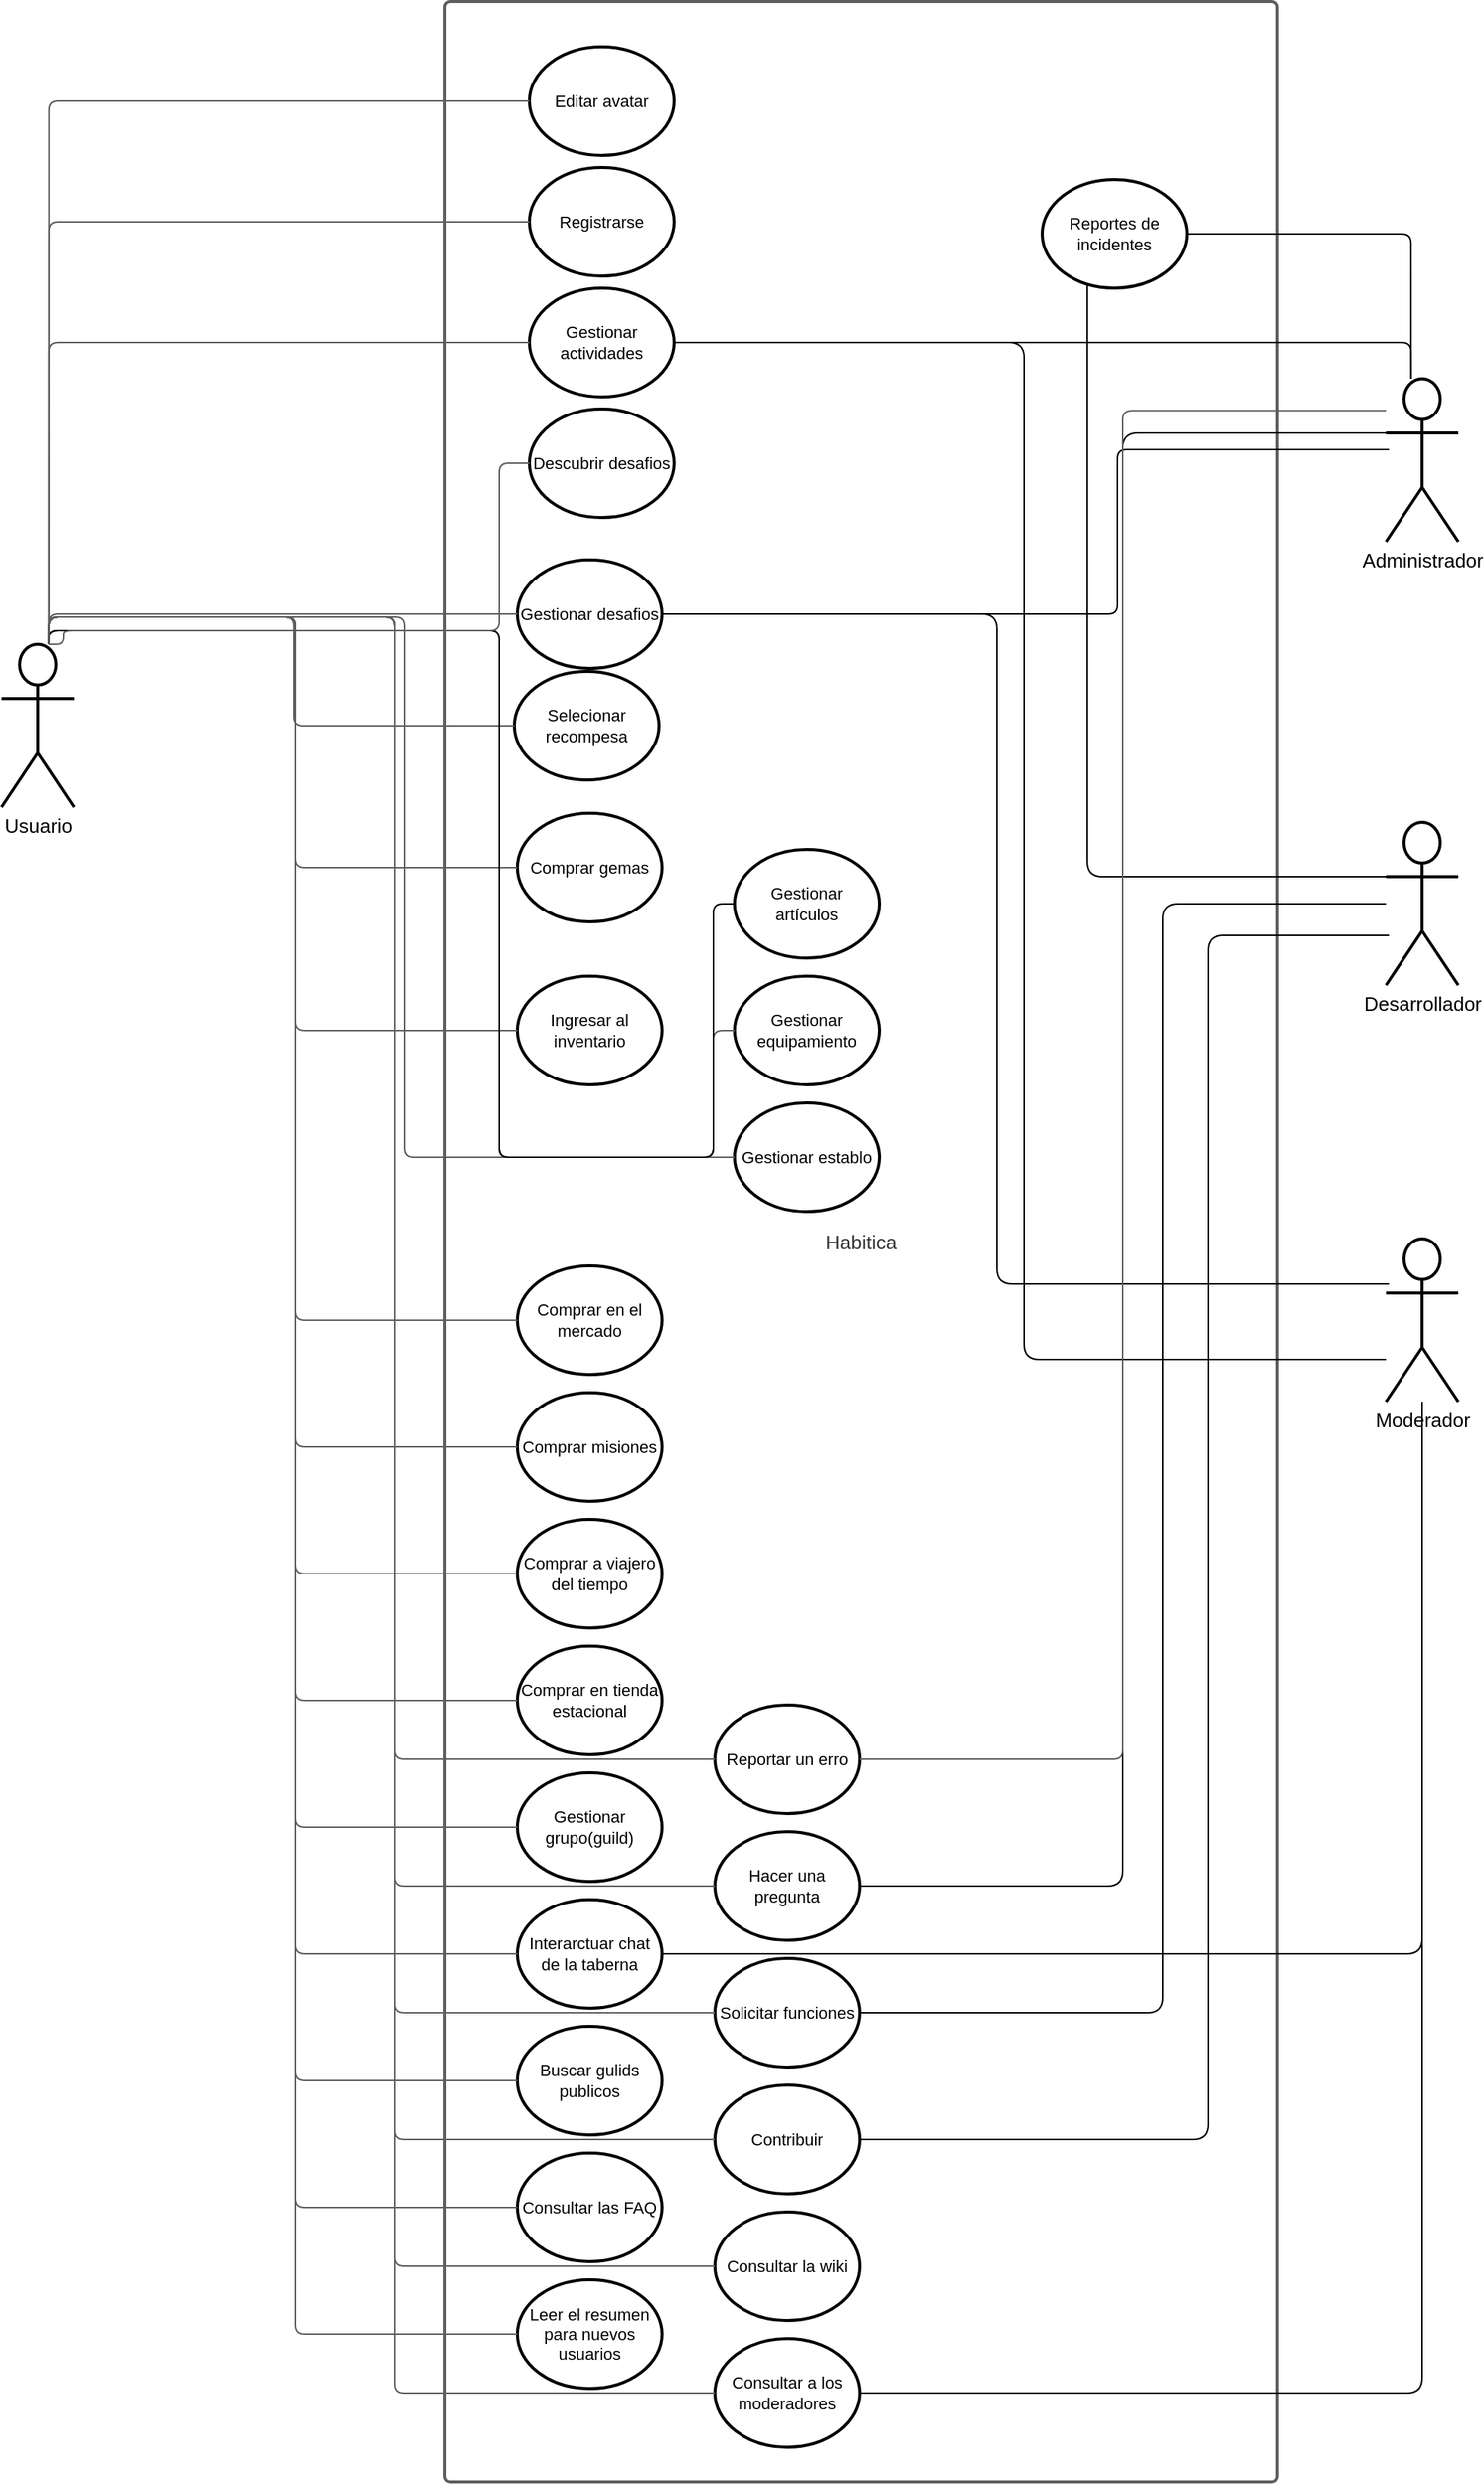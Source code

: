 <mxfile version="13.6.5" type="device"><diagram id="UCvjrJeLbDGSd-aj5qAQ" name="Page-1"><mxGraphModel dx="1422" dy="1941" grid="1" gridSize="10" guides="1" tooltips="1" connect="1" arrows="1" fold="1" page="1" pageScale="1" pageWidth="827" pageHeight="1169" math="0" shadow="0"><root><mxCell id="0"/><mxCell id="1" parent="0"/><UserObject label="Usuario" lucidchartObjectId="1G8q_bSI-1P_" id="db_QHKOwU7GLPhKWAQD2-1"><mxCell style="html=1;whiteSpace=wrap;shape=umlActor;labelPosition=center;verticalLabelPosition=bottom;verticalAlign=top;whiteSpace=nowrap;fontSize=13;align=center;spacing=0;strokeOpacity=100;rounded=1;absoluteArcSize=1;arcSize=7.2;strokeWidth=2;" vertex="1" zOrder="1" parent="1"><mxGeometry x="10" y="336" width="48" height="108" as="geometry"/></mxCell></UserObject><UserObject label="Habitica" lucidchartObjectId="bH8q_nAGvZP." id="db_QHKOwU7GLPhKWAQD2-2"><mxCell style="html=1;whiteSpace=wrap;container=1;fontSize=13;fontColor=#333333;align=center;spacing=0;strokeColor=#5e5e5e;strokeOpacity=100;fillOpacity=0;rounded=1;absoluteArcSize=1;arcSize=7.2;fillColor=#000000;strokeWidth=2;" vertex="1" zOrder="2" parent="1"><mxGeometry x="304" y="-90" width="552" height="1644" as="geometry"/></mxCell></UserObject><UserObject label="Selecionar recompesa" lucidchartObjectId="VI8qQXZvFG_q" id="db_QHKOwU7GLPhKWAQD2-7"><mxCell style="html=1;whiteSpace=wrap;ellipse;fontSize=11;spacing=3;strokeOpacity=100;rounded=1;absoluteArcSize=1;arcSize=7.2;strokeWidth=2;" vertex="1" zOrder="8" parent="db_QHKOwU7GLPhKWAQD2-2"><mxGeometry x="46" y="444" width="96" height="72" as="geometry"/></mxCell></UserObject><UserObject label="Editar avatar" lucidchartObjectId="fI8q8sGbNhna" id="db_QHKOwU7GLPhKWAQD2-5"><mxCell style="html=1;whiteSpace=wrap;ellipse;fontSize=11;spacing=3;strokeOpacity=100;rounded=1;absoluteArcSize=1;arcSize=7.2;strokeWidth=2;" vertex="1" zOrder="5" parent="db_QHKOwU7GLPhKWAQD2-2"><mxGeometry x="56" y="30" width="96" height="72" as="geometry"/></mxCell></UserObject><UserObject label="Registrarse" lucidchartObjectId="hH8qP4SCZpaK" id="db_QHKOwU7GLPhKWAQD2-3"><mxCell style="html=1;whiteSpace=wrap;ellipse;fontSize=11;spacing=3;strokeOpacity=100;rounded=1;absoluteArcSize=1;arcSize=7.2;strokeWidth=2;" vertex="1" zOrder="3" parent="db_QHKOwU7GLPhKWAQD2-2"><mxGeometry x="56" y="110" width="96" height="72" as="geometry"/></mxCell></UserObject><UserObject label="Gestionar actividades" lucidchartObjectId="7H8qptbF.PfI" id="db_QHKOwU7GLPhKWAQD2-4"><mxCell style="html=1;whiteSpace=wrap;ellipse;fontSize=11;spacing=3;strokeOpacity=100;rounded=1;absoluteArcSize=1;arcSize=7.2;strokeWidth=2;" vertex="1" zOrder="4" parent="db_QHKOwU7GLPhKWAQD2-2"><mxGeometry x="56" y="190" width="96" height="72" as="geometry"/></mxCell></UserObject><UserObject label="Descubrir desafios" lucidchartObjectId="7X8q851XRe-I" id="db_QHKOwU7GLPhKWAQD2-20"><mxCell style="html=1;whiteSpace=wrap;ellipse;fontSize=11;spacing=3;strokeOpacity=100;rounded=1;absoluteArcSize=1;arcSize=7.2;strokeWidth=2;" vertex="1" zOrder="23" parent="db_QHKOwU7GLPhKWAQD2-2"><mxGeometry x="56" y="270" width="96" height="72" as="geometry"/></mxCell></UserObject><mxCell id="db_QHKOwU7GLPhKWAQD2-129" style="edgeStyle=orthogonalEdgeStyle;rounded=1;orthogonalLoop=1;jettySize=auto;html=1;endArrow=none;endFill=0;" edge="1" parent="1" source="db_QHKOwU7GLPhKWAQD2-4"><mxGeometry relative="1" as="geometry"><mxPoint x="928" y="810" as="targetPoint"/><Array as="points"><mxPoint x="688" y="136"/><mxPoint x="688" y="810"/></Array></mxGeometry></mxCell><mxCell id="db_QHKOwU7GLPhKWAQD2-130" style="edgeStyle=orthogonalEdgeStyle;rounded=1;orthogonalLoop=1;jettySize=auto;html=1;exitX=1;exitY=0.5;exitDx=0;exitDy=0;endArrow=none;endFill=0;" edge="1" parent="1" source="db_QHKOwU7GLPhKWAQD2-6"><mxGeometry relative="1" as="geometry"><mxPoint x="930" y="760" as="targetPoint"/><Array as="points"><mxPoint x="670" y="316"/><mxPoint x="670" y="760"/></Array></mxGeometry></mxCell><UserObject label="Gestionar desafios" lucidchartObjectId="CI8qeUo_rlMQ" id="db_QHKOwU7GLPhKWAQD2-6"><mxCell style="html=1;whiteSpace=wrap;ellipse;fontSize=11;spacing=3;strokeOpacity=100;rounded=1;absoluteArcSize=1;arcSize=7.2;strokeWidth=2;" vertex="1" zOrder="7" parent="1"><mxGeometry x="352" y="280" width="96" height="72" as="geometry"/></mxCell></UserObject><UserObject label="Comprar gemas" lucidchartObjectId="JK8q7oe7Ksoh" id="db_QHKOwU7GLPhKWAQD2-8"><mxCell style="html=1;whiteSpace=wrap;ellipse;fontSize=11;spacing=3;strokeOpacity=100;rounded=1;absoluteArcSize=1;arcSize=7.2;strokeWidth=2;" vertex="1" zOrder="9" parent="1"><mxGeometry x="352" y="448" width="96" height="72" as="geometry"/></mxCell></UserObject><UserObject label="Ingresar al inventario" lucidchartObjectId="YL8q6ZeyTHF~" id="db_QHKOwU7GLPhKWAQD2-9"><mxCell style="html=1;whiteSpace=wrap;ellipse;fontSize=11;spacing=3;strokeOpacity=100;rounded=1;absoluteArcSize=1;arcSize=7.2;strokeWidth=2;" vertex="1" zOrder="12" parent="1"><mxGeometry x="352" y="556" width="96" height="72" as="geometry"/></mxCell></UserObject><UserObject label="Gestionar artículos" lucidchartObjectId="tP8qQ_mmOSFa" id="db_QHKOwU7GLPhKWAQD2-10"><mxCell style="html=1;whiteSpace=wrap;ellipse;fontSize=11;spacing=3;strokeOpacity=100;rounded=1;absoluteArcSize=1;arcSize=7.2;strokeWidth=2;" vertex="1" zOrder="13" parent="1"><mxGeometry x="496" y="472" width="96" height="72" as="geometry"/></mxCell></UserObject><UserObject label="Gestionar equipamiento" lucidchartObjectId="IP8qBpJosTYP" id="db_QHKOwU7GLPhKWAQD2-11"><mxCell style="html=1;whiteSpace=wrap;ellipse;fontSize=11;spacing=3;strokeOpacity=100;rounded=1;absoluteArcSize=1;arcSize=7.2;strokeWidth=2;" vertex="1" zOrder="14" parent="1"><mxGeometry x="496" y="556" width="96" height="72" as="geometry"/></mxCell></UserObject><UserObject label="Gestionar establo" lucidchartObjectId="6Q8qlkoGBjJw" id="db_QHKOwU7GLPhKWAQD2-12"><mxCell style="html=1;whiteSpace=wrap;ellipse;fontSize=11;spacing=3;strokeOpacity=100;rounded=1;absoluteArcSize=1;arcSize=7.2;strokeWidth=2;" vertex="1" zOrder="15" parent="1"><mxGeometry x="496" y="640" width="96" height="72" as="geometry"/></mxCell></UserObject><UserObject label="Comprar en el mercado" lucidchartObjectId="WS8qAbedCn4P" id="db_QHKOwU7GLPhKWAQD2-13"><mxCell style="html=1;whiteSpace=wrap;ellipse;fontSize=11;spacing=3;strokeOpacity=100;rounded=1;absoluteArcSize=1;arcSize=7.2;strokeWidth=2;" vertex="1" zOrder="16" parent="1"><mxGeometry x="352" y="748" width="96" height="72" as="geometry"/></mxCell></UserObject><UserObject label="Comprar misiones" lucidchartObjectId="aT8qyLHuekoh" id="db_QHKOwU7GLPhKWAQD2-14"><mxCell style="html=1;whiteSpace=wrap;ellipse;fontSize=11;spacing=3;strokeOpacity=100;rounded=1;absoluteArcSize=1;arcSize=7.2;strokeWidth=2;" vertex="1" zOrder="17" parent="1"><mxGeometry x="352" y="832" width="96" height="72" as="geometry"/></mxCell></UserObject><UserObject label="Comprar a viajero del tiempo" lucidchartObjectId="sT8qVP.s6Ai-" id="db_QHKOwU7GLPhKWAQD2-15"><mxCell style="html=1;whiteSpace=wrap;ellipse;fontSize=11;spacing=3;strokeOpacity=100;rounded=1;absoluteArcSize=1;arcSize=7.2;strokeWidth=2;" vertex="1" zOrder="18" parent="1"><mxGeometry x="352" y="916" width="96" height="72" as="geometry"/></mxCell></UserObject><UserObject label="Comprar en tienda estacional" lucidchartObjectId="UT8qdN8MkF1S" id="db_QHKOwU7GLPhKWAQD2-16"><mxCell style="html=1;whiteSpace=wrap;ellipse;fontSize=11;spacing=3;strokeOpacity=100;rounded=1;absoluteArcSize=1;arcSize=7.2;strokeWidth=2;" vertex="1" zOrder="19" parent="1"><mxGeometry x="352" y="1000" width="96" height="72" as="geometry"/></mxCell></UserObject><UserObject label="Gestionar grupo(guild)" lucidchartObjectId="zU8q082_3wSN" id="db_QHKOwU7GLPhKWAQD2-17"><mxCell style="html=1;whiteSpace=wrap;ellipse;fontSize=11;spacing=3;strokeOpacity=100;rounded=1;absoluteArcSize=1;arcSize=7.2;strokeWidth=2;" vertex="1" zOrder="20" parent="1"><mxGeometry x="352" y="1084" width="96" height="72" as="geometry"/></mxCell></UserObject><mxCell id="db_QHKOwU7GLPhKWAQD2-132" style="edgeStyle=orthogonalEdgeStyle;rounded=1;orthogonalLoop=1;jettySize=auto;html=1;endArrow=none;endFill=0;" edge="1" parent="1" source="db_QHKOwU7GLPhKWAQD2-18" target="db_QHKOwU7GLPhKWAQD2-128"><mxGeometry relative="1" as="geometry"/></mxCell><UserObject label="Interarctuar chat de la taberna" lucidchartObjectId="TV8qc0I..07w" id="db_QHKOwU7GLPhKWAQD2-18"><mxCell style="html=1;whiteSpace=wrap;ellipse;fontSize=11;spacing=3;strokeOpacity=100;rounded=1;absoluteArcSize=1;arcSize=7.2;strokeWidth=2;" vertex="1" zOrder="21" parent="1"><mxGeometry x="352" y="1168" width="96" height="72" as="geometry"/></mxCell></UserObject><UserObject label="Buscar gulids publicos" lucidchartObjectId="cW8qeFGwUlhI" id="db_QHKOwU7GLPhKWAQD2-19"><mxCell style="html=1;whiteSpace=wrap;ellipse;fontSize=11;spacing=3;strokeOpacity=100;rounded=1;absoluteArcSize=1;arcSize=7.2;strokeWidth=2;" vertex="1" zOrder="22" parent="1"><mxGeometry x="352" y="1252" width="96" height="72" as="geometry"/></mxCell></UserObject><UserObject label="Consultar las FAQ" lucidchartObjectId="yY8qIZHDEI4n" id="db_QHKOwU7GLPhKWAQD2-21"><mxCell style="html=1;whiteSpace=wrap;ellipse;fontSize=11;spacing=3;strokeOpacity=100;rounded=1;absoluteArcSize=1;arcSize=7.2;strokeWidth=2;" vertex="1" zOrder="24" parent="1"><mxGeometry x="352" y="1336" width="96" height="72" as="geometry"/></mxCell></UserObject><UserObject label="Leer el resumen para nuevos usuarios" lucidchartObjectId="vZ8qOGkp86mF" id="db_QHKOwU7GLPhKWAQD2-22"><mxCell style="html=1;whiteSpace=wrap;ellipse;fontSize=11;spacing=3;strokeOpacity=100;rounded=1;absoluteArcSize=1;arcSize=7.2;strokeWidth=2;" vertex="1" zOrder="25" parent="1"><mxGeometry x="352" y="1420" width="96" height="72" as="geometry"/></mxCell></UserObject><UserObject label="Reportar un erro" lucidchartObjectId="UZ8q4._TQRLq" id="db_QHKOwU7GLPhKWAQD2-23"><mxCell style="html=1;whiteSpace=wrap;ellipse;fontSize=11;spacing=3;strokeOpacity=100;rounded=1;absoluteArcSize=1;arcSize=7.2;strokeWidth=2;" vertex="1" zOrder="26" parent="1"><mxGeometry x="483" y="1039" width="96" height="72" as="geometry"/></mxCell></UserObject><mxCell id="db_QHKOwU7GLPhKWAQD2-125" style="edgeStyle=orthogonalEdgeStyle;rounded=1;orthogonalLoop=1;jettySize=auto;html=1;entryX=0;entryY=0.333;entryDx=0;entryDy=0;entryPerimeter=0;endArrow=none;endFill=0;" edge="1" parent="1" source="db_QHKOwU7GLPhKWAQD2-24" target="db_QHKOwU7GLPhKWAQD2-53"><mxGeometry relative="1" as="geometry"/></mxCell><UserObject label="Hacer una pregunta" lucidchartObjectId="8Z8qg_FLzVPQ" id="db_QHKOwU7GLPhKWAQD2-24"><mxCell style="html=1;whiteSpace=wrap;ellipse;fontSize=11;spacing=3;strokeOpacity=100;rounded=1;absoluteArcSize=1;arcSize=7.2;strokeWidth=2;" vertex="1" zOrder="27" parent="1"><mxGeometry x="483" y="1123" width="96" height="72" as="geometry"/></mxCell></UserObject><mxCell id="db_QHKOwU7GLPhKWAQD2-126" style="edgeStyle=orthogonalEdgeStyle;rounded=1;orthogonalLoop=1;jettySize=auto;html=1;endArrow=none;endFill=0;" edge="1" parent="1" source="db_QHKOwU7GLPhKWAQD2-25" target="db_QHKOwU7GLPhKWAQD2-123"><mxGeometry relative="1" as="geometry"><Array as="points"><mxPoint x="780" y="1243"/><mxPoint x="780" y="508"/></Array></mxGeometry></mxCell><UserObject label="Solicitar funciones" lucidchartObjectId="e08qSkmx6Feq" id="db_QHKOwU7GLPhKWAQD2-25"><mxCell style="html=1;whiteSpace=wrap;ellipse;fontSize=11;spacing=3;strokeOpacity=100;rounded=1;absoluteArcSize=1;arcSize=7.2;strokeWidth=2;" vertex="1" zOrder="28" parent="1"><mxGeometry x="483" y="1207" width="96" height="72" as="geometry"/></mxCell></UserObject><mxCell id="db_QHKOwU7GLPhKWAQD2-127" style="edgeStyle=orthogonalEdgeStyle;rounded=1;orthogonalLoop=1;jettySize=auto;html=1;endArrow=none;endFill=0;" edge="1" parent="1" source="db_QHKOwU7GLPhKWAQD2-26"><mxGeometry relative="1" as="geometry"><mxPoint x="930" y="529" as="targetPoint"/><Array as="points"><mxPoint x="810" y="1327"/><mxPoint x="810" y="529"/></Array></mxGeometry></mxCell><UserObject label="Contribuir" lucidchartObjectId="r08qiB7M0yh5" id="db_QHKOwU7GLPhKWAQD2-26"><mxCell style="html=1;whiteSpace=wrap;ellipse;fontSize=11;spacing=3;strokeOpacity=100;rounded=1;absoluteArcSize=1;arcSize=7.2;strokeWidth=2;" vertex="1" zOrder="29" parent="1"><mxGeometry x="483" y="1291" width="96" height="72" as="geometry"/></mxCell></UserObject><UserObject label="Consultar la wiki" lucidchartObjectId="B08q047W9UXu" id="db_QHKOwU7GLPhKWAQD2-27"><mxCell style="html=1;whiteSpace=wrap;ellipse;fontSize=11;spacing=3;strokeOpacity=100;rounded=1;absoluteArcSize=1;arcSize=7.2;strokeWidth=2;" vertex="1" zOrder="30" parent="1"><mxGeometry x="483" y="1375" width="96" height="72" as="geometry"/></mxCell></UserObject><mxCell id="db_QHKOwU7GLPhKWAQD2-131" style="edgeStyle=orthogonalEdgeStyle;rounded=1;orthogonalLoop=1;jettySize=auto;html=1;endArrow=none;endFill=0;" edge="1" parent="1" source="db_QHKOwU7GLPhKWAQD2-28" target="db_QHKOwU7GLPhKWAQD2-128"><mxGeometry relative="1" as="geometry"/></mxCell><UserObject label="Consultar a los moderadores" lucidchartObjectId="Q08qWpDaqLWd" id="db_QHKOwU7GLPhKWAQD2-28"><mxCell style="html=1;whiteSpace=wrap;ellipse;fontSize=11;spacing=3;strokeOpacity=100;rounded=1;absoluteArcSize=1;arcSize=7.2;strokeWidth=2;" vertex="1" zOrder="31" parent="1"><mxGeometry x="483" y="1459" width="96" height="72" as="geometry"/></mxCell></UserObject><UserObject label="" lucidchartObjectId="y18qSrfqTZSo" id="db_QHKOwU7GLPhKWAQD2-29"><mxCell style="html=1;jettySize=18;fontSize=11;strokeColor=#5E5E5E;rounded=1;arcSize=12;edgeStyle=orthogonalEdgeStyle;startArrow=none;;endArrow=none;;exitX=0.519;exitY=0.438;exitPerimeter=1;entryX=-0.009;entryY=0.5;entryPerimeter=1;" edge="1" parent="1" source="db_QHKOwU7GLPhKWAQD2-1" target="db_QHKOwU7GLPhKWAQD2-5"><mxGeometry width="100" height="100" relative="1" as="geometry"><Array as="points"/></mxGeometry></mxCell></UserObject><UserObject label="" lucidchartObjectId="E18qs~NqI7zQ" id="db_QHKOwU7GLPhKWAQD2-30"><mxCell style="html=1;jettySize=18;fontSize=11;strokeColor=#5E5E5E;rounded=1;arcSize=12;edgeStyle=orthogonalEdgeStyle;startArrow=none;;endArrow=none;;exitX=0.519;exitY=0.438;exitPerimeter=1;entryX=-0.009;entryY=0.5;entryPerimeter=1;" edge="1" parent="1" source="db_QHKOwU7GLPhKWAQD2-1" target="db_QHKOwU7GLPhKWAQD2-3"><mxGeometry width="100" height="100" relative="1" as="geometry"><Array as="points"/></mxGeometry></mxCell></UserObject><UserObject label="" lucidchartObjectId="H18q5PZOpmOt" id="db_QHKOwU7GLPhKWAQD2-31"><mxCell style="html=1;jettySize=18;fontSize=11;strokeColor=#5E5E5E;rounded=1;arcSize=12;edgeStyle=orthogonalEdgeStyle;startArrow=none;;endArrow=none;;exitX=0.519;exitY=0.438;exitPerimeter=1;entryX=-0.009;entryY=0.5;entryPerimeter=1;" edge="1" parent="1" source="db_QHKOwU7GLPhKWAQD2-1" target="db_QHKOwU7GLPhKWAQD2-6"><mxGeometry width="100" height="100" relative="1" as="geometry"><Array as="points"/></mxGeometry></mxCell></UserObject><UserObject label="" lucidchartObjectId="L18qS6OBIeNU" id="db_QHKOwU7GLPhKWAQD2-32"><mxCell style="html=1;jettySize=18;fontSize=11;strokeColor=#5E5E5E;rounded=1;arcSize=12;edgeStyle=orthogonalEdgeStyle;startArrow=none;;endArrow=none;;exitX=0.519;exitY=0.438;exitPerimeter=1;entryX=-0.009;entryY=0.5;entryPerimeter=1;" edge="1" parent="1" source="db_QHKOwU7GLPhKWAQD2-1" target="db_QHKOwU7GLPhKWAQD2-7"><mxGeometry width="100" height="100" relative="1" as="geometry"><Array as="points"/></mxGeometry></mxCell></UserObject><UserObject label="" lucidchartObjectId="Q18qXFEUQYAa" id="db_QHKOwU7GLPhKWAQD2-33"><mxCell style="html=1;jettySize=18;fontSize=11;strokeColor=#5E5E5E;rounded=1;arcSize=12;edgeStyle=orthogonalEdgeStyle;startArrow=none;;endArrow=none;;exitX=0.519;exitY=0.438;exitPerimeter=1;entryX=-0.009;entryY=0.5;entryPerimeter=1;" edge="1" parent="1" source="db_QHKOwU7GLPhKWAQD2-1" target="db_QHKOwU7GLPhKWAQD2-8"><mxGeometry width="100" height="100" relative="1" as="geometry"><Array as="points"/></mxGeometry></mxCell></UserObject><UserObject label="" lucidchartObjectId="318qRo03qPyE" id="db_QHKOwU7GLPhKWAQD2-34"><mxCell style="html=1;jettySize=18;fontSize=11;strokeColor=#5E5E5E;rounded=1;arcSize=12;edgeStyle=orthogonalEdgeStyle;startArrow=none;;endArrow=none;;exitX=0.519;exitY=0.438;exitPerimeter=1;entryX=-0.009;entryY=0.5;entryPerimeter=1;" edge="1" parent="1" source="db_QHKOwU7GLPhKWAQD2-1" target="db_QHKOwU7GLPhKWAQD2-9"><mxGeometry width="100" height="100" relative="1" as="geometry"><Array as="points"/></mxGeometry></mxCell></UserObject><UserObject label="" lucidchartObjectId="618qaRc1L0Bb" id="db_QHKOwU7GLPhKWAQD2-35"><mxCell style="html=1;jettySize=18;fontSize=11;strokeColor=#5E5E5E;rounded=1;arcSize=12;edgeStyle=orthogonalEdgeStyle;startArrow=none;;endArrow=none;;exitX=0.519;exitY=0.438;exitPerimeter=1;entryX=-0.009;entryY=0.5;entryPerimeter=1;" edge="1" parent="1" source="db_QHKOwU7GLPhKWAQD2-1" target="db_QHKOwU7GLPhKWAQD2-13"><mxGeometry width="100" height="100" relative="1" as="geometry"><Array as="points"/></mxGeometry></mxCell></UserObject><UserObject label="" lucidchartObjectId="e28qOrraJ33X" id="db_QHKOwU7GLPhKWAQD2-36"><mxCell style="html=1;jettySize=18;fontSize=11;strokeColor=#5E5E5E;rounded=1;arcSize=12;edgeStyle=orthogonalEdgeStyle;startArrow=none;;endArrow=none;;exitX=0.519;exitY=0.438;exitPerimeter=1;entryX=-0.009;entryY=0.5;entryPerimeter=1;" edge="1" parent="1" source="db_QHKOwU7GLPhKWAQD2-1" target="db_QHKOwU7GLPhKWAQD2-14"><mxGeometry width="100" height="100" relative="1" as="geometry"><Array as="points"/></mxGeometry></mxCell></UserObject><UserObject label="" lucidchartObjectId="l28qFW4A9lkb" id="db_QHKOwU7GLPhKWAQD2-37"><mxCell style="html=1;jettySize=18;fontSize=11;strokeColor=#5E5E5E;rounded=1;arcSize=12;edgeStyle=orthogonalEdgeStyle;startArrow=none;;endArrow=none;;exitX=0.519;exitY=0.438;exitPerimeter=1;entryX=-0.009;entryY=0.5;entryPerimeter=1;" edge="1" parent="1" source="db_QHKOwU7GLPhKWAQD2-1" target="db_QHKOwU7GLPhKWAQD2-15"><mxGeometry width="100" height="100" relative="1" as="geometry"><Array as="points"/></mxGeometry></mxCell></UserObject><UserObject label="" lucidchartObjectId="s28qBsdvQfWu" id="db_QHKOwU7GLPhKWAQD2-38"><mxCell style="html=1;jettySize=18;fontSize=11;strokeColor=#5E5E5E;rounded=1;arcSize=12;edgeStyle=orthogonalEdgeStyle;startArrow=none;;endArrow=none;;exitX=0.519;exitY=0.438;exitPerimeter=1;entryX=-0.009;entryY=0.5;entryPerimeter=1;" edge="1" parent="1" source="db_QHKOwU7GLPhKWAQD2-1" target="db_QHKOwU7GLPhKWAQD2-16"><mxGeometry width="100" height="100" relative="1" as="geometry"><Array as="points"/></mxGeometry></mxCell></UserObject><UserObject label="" lucidchartObjectId="E28qg9m3JCgg" id="db_QHKOwU7GLPhKWAQD2-39"><mxCell style="html=1;jettySize=18;fontSize=11;strokeColor=#5E5E5E;rounded=1;arcSize=12;edgeStyle=orthogonalEdgeStyle;startArrow=none;;endArrow=none;;exitX=0.519;exitY=0.438;exitPerimeter=1;entryX=-0.009;entryY=0.5;entryPerimeter=1;" edge="1" parent="1" source="db_QHKOwU7GLPhKWAQD2-1" target="db_QHKOwU7GLPhKWAQD2-17"><mxGeometry width="100" height="100" relative="1" as="geometry"><Array as="points"/></mxGeometry></mxCell></UserObject><UserObject label="" lucidchartObjectId="528qbzSSq8za" id="db_QHKOwU7GLPhKWAQD2-40"><mxCell style="html=1;jettySize=18;fontSize=11;strokeColor=#5E5E5E;rounded=1;arcSize=12;edgeStyle=orthogonalEdgeStyle;startArrow=none;;endArrow=none;;exitX=0.519;exitY=0.438;exitPerimeter=1;entryX=-0.009;entryY=0.5;entryPerimeter=1;" edge="1" parent="1" source="db_QHKOwU7GLPhKWAQD2-1" target="db_QHKOwU7GLPhKWAQD2-18"><mxGeometry width="100" height="100" relative="1" as="geometry"><Array as="points"/></mxGeometry></mxCell></UserObject><UserObject label="" lucidchartObjectId="_28qL1w-mzu4" id="db_QHKOwU7GLPhKWAQD2-41"><mxCell style="html=1;jettySize=18;fontSize=11;strokeColor=#5E5E5E;rounded=1;arcSize=12;edgeStyle=orthogonalEdgeStyle;startArrow=none;;endArrow=none;;exitX=0.519;exitY=0.438;exitPerimeter=1;entryX=-0.009;entryY=0.5;entryPerimeter=1;" edge="1" parent="1" source="db_QHKOwU7GLPhKWAQD2-1" target="db_QHKOwU7GLPhKWAQD2-19"><mxGeometry width="100" height="100" relative="1" as="geometry"><Array as="points"/></mxGeometry></mxCell></UserObject><UserObject label="" lucidchartObjectId="e38qwedYcn30" id="db_QHKOwU7GLPhKWAQD2-42"><mxCell style="html=1;jettySize=18;fontSize=11;strokeColor=#5E5E5E;rounded=1;arcSize=12;edgeStyle=orthogonalEdgeStyle;startArrow=none;;endArrow=none;;exitX=0.519;exitY=0.438;exitPerimeter=1;entryX=-0.009;entryY=0.5;entryPerimeter=1;" edge="1" parent="1" source="db_QHKOwU7GLPhKWAQD2-1" target="db_QHKOwU7GLPhKWAQD2-21"><mxGeometry width="100" height="100" relative="1" as="geometry"><Array as="points"/></mxGeometry></mxCell></UserObject><UserObject label="" lucidchartObjectId="l38qrgiApeDb" id="db_QHKOwU7GLPhKWAQD2-43"><mxCell style="html=1;jettySize=18;fontSize=11;strokeColor=#5E5E5E;rounded=1;arcSize=12;edgeStyle=orthogonalEdgeStyle;startArrow=none;;endArrow=none;;exitX=0.519;exitY=0.438;exitPerimeter=1;entryX=-0.009;entryY=0.5;entryPerimeter=1;" edge="1" parent="1" source="db_QHKOwU7GLPhKWAQD2-1" target="db_QHKOwU7GLPhKWAQD2-22"><mxGeometry width="100" height="100" relative="1" as="geometry"><Array as="points"/></mxGeometry></mxCell></UserObject><UserObject label="" lucidchartObjectId="t38q14BmCqSP" id="db_QHKOwU7GLPhKWAQD2-44"><mxCell style="html=1;jettySize=18;fontSize=11;strokeColor=#5E5E5E;rounded=1;arcSize=12;edgeStyle=orthogonalEdgeStyle;startArrow=none;;endArrow=none;;exitX=0.519;exitY=0.438;exitPerimeter=1;entryX=-0.009;entryY=0.5;entryPerimeter=1;" edge="1" parent="1" source="db_QHKOwU7GLPhKWAQD2-1" target="db_QHKOwU7GLPhKWAQD2-23"><mxGeometry width="100" height="100" relative="1" as="geometry"><Array as="points"/></mxGeometry></mxCell></UserObject><UserObject label="" lucidchartObjectId="A38q1okMo~ml" id="db_QHKOwU7GLPhKWAQD2-45"><mxCell style="html=1;jettySize=18;fontSize=11;strokeColor=#5E5E5E;rounded=1;arcSize=12;edgeStyle=orthogonalEdgeStyle;startArrow=none;;endArrow=none;;exitX=0.519;exitY=0.438;exitPerimeter=1;entryX=-0.009;entryY=0.5;entryPerimeter=1;" edge="1" parent="1" source="db_QHKOwU7GLPhKWAQD2-1" target="db_QHKOwU7GLPhKWAQD2-24"><mxGeometry width="100" height="100" relative="1" as="geometry"><Array as="points"/></mxGeometry></mxCell></UserObject><UserObject label="" lucidchartObjectId="J38qERiBDLv5" id="db_QHKOwU7GLPhKWAQD2-46"><mxCell style="html=1;jettySize=18;fontSize=11;strokeColor=#5E5E5E;rounded=1;arcSize=12;edgeStyle=orthogonalEdgeStyle;startArrow=none;;endArrow=none;;exitX=0.519;exitY=0.438;exitPerimeter=1;entryX=-0.009;entryY=0.5;entryPerimeter=1;" edge="1" parent="1" source="db_QHKOwU7GLPhKWAQD2-1" target="db_QHKOwU7GLPhKWAQD2-25"><mxGeometry width="100" height="100" relative="1" as="geometry"><Array as="points"/></mxGeometry></mxCell></UserObject><UserObject label="" lucidchartObjectId="S38qpSJI6Mru" id="db_QHKOwU7GLPhKWAQD2-47"><mxCell style="html=1;jettySize=18;fontSize=11;strokeColor=#5E5E5E;rounded=1;arcSize=12;edgeStyle=orthogonalEdgeStyle;startArrow=none;;endArrow=none;;exitX=0.519;exitY=0.438;exitPerimeter=1;entryX=-0.009;entryY=0.5;entryPerimeter=1;" edge="1" parent="1" source="db_QHKOwU7GLPhKWAQD2-1" target="db_QHKOwU7GLPhKWAQD2-26"><mxGeometry width="100" height="100" relative="1" as="geometry"><Array as="points"/></mxGeometry></mxCell></UserObject><UserObject label="" lucidchartObjectId="038q.pnJ1qST" id="db_QHKOwU7GLPhKWAQD2-48"><mxCell style="html=1;jettySize=18;fontSize=11;strokeColor=#5E5E5E;rounded=1;arcSize=12;edgeStyle=orthogonalEdgeStyle;startArrow=none;;endArrow=none;;exitX=0.519;exitY=0.438;exitPerimeter=1;entryX=-0.009;entryY=0.5;entryPerimeter=1;" edge="1" parent="1" source="db_QHKOwU7GLPhKWAQD2-1" target="db_QHKOwU7GLPhKWAQD2-27"><mxGeometry width="100" height="100" relative="1" as="geometry"><Array as="points"/></mxGeometry></mxCell></UserObject><UserObject label="" lucidchartObjectId="738qF-O2kpkw" id="db_QHKOwU7GLPhKWAQD2-49"><mxCell style="html=1;jettySize=18;fontSize=11;strokeColor=#5E5E5E;rounded=1;arcSize=12;edgeStyle=orthogonalEdgeStyle;startArrow=none;;endArrow=none;;exitX=0.519;exitY=0.438;exitPerimeter=1;entryX=-0.009;entryY=0.5;entryPerimeter=1;" edge="1" parent="1" source="db_QHKOwU7GLPhKWAQD2-1" target="db_QHKOwU7GLPhKWAQD2-28"><mxGeometry width="100" height="100" relative="1" as="geometry"><Array as="points"/></mxGeometry></mxCell></UserObject><UserObject label="" lucidchartObjectId="c48qY6gbzG0H" id="db_QHKOwU7GLPhKWAQD2-50"><mxCell style="html=1;jettySize=18;fontSize=11;strokeColor=#5E5E5E;rounded=1;arcSize=12;edgeStyle=orthogonalEdgeStyle;startArrow=none;;endArrow=none;;exitX=0.519;exitY=0.438;exitPerimeter=1;entryX=-0.009;entryY=0.5;entryPerimeter=1;" edge="1" parent="1" source="db_QHKOwU7GLPhKWAQD2-1" target="db_QHKOwU7GLPhKWAQD2-12"><mxGeometry width="100" height="100" relative="1" as="geometry"><Array as="points"/></mxGeometry></mxCell></UserObject><UserObject label="" lucidchartObjectId="j48qlpQQIVMP" id="db_QHKOwU7GLPhKWAQD2-51"><mxCell style="html=1;jettySize=18;fontSize=11;strokeColor=#5E5E5E;rounded=1;arcSize=12;edgeStyle=orthogonalEdgeStyle;startArrow=none;;endArrow=none;;exitX=0.519;exitY=0.438;exitPerimeter=1;entryX=-0.009;entryY=0.5;entryPerimeter=1;" edge="1" parent="1" source="db_QHKOwU7GLPhKWAQD2-1" target="db_QHKOwU7GLPhKWAQD2-11"><mxGeometry width="100" height="100" relative="1" as="geometry"><Array as="points"><mxPoint x="340" y="327"/><mxPoint x="340" y="676"/><mxPoint x="482" y="676"/><mxPoint x="482" y="592"/></Array></mxGeometry></mxCell></UserObject><UserObject label="" lucidchartObjectId="u48q1zJD6y60" id="db_QHKOwU7GLPhKWAQD2-52"><mxCell style="html=1;jettySize=18;fontSize=11;rounded=1;arcSize=12;edgeStyle=orthogonalEdgeStyle;startArrow=none;;endArrow=none;;exitX=0.519;exitY=0.438;exitPerimeter=1;entryX=-0.009;entryY=0.5;entryPerimeter=1;" edge="1" parent="1" source="db_QHKOwU7GLPhKWAQD2-1" target="db_QHKOwU7GLPhKWAQD2-10"><mxGeometry width="100" height="100" relative="1" as="geometry"><Array as="points"><mxPoint x="340" y="327"/><mxPoint x="340" y="676"/><mxPoint x="482" y="676"/><mxPoint x="482" y="508"/></Array></mxGeometry></mxCell></UserObject><UserObject label="Administrador" lucidchartObjectId="ab9qTz2gXfii" id="db_QHKOwU7GLPhKWAQD2-53"><mxCell style="html=1;whiteSpace=wrap;shape=umlActor;labelPosition=center;verticalLabelPosition=bottom;verticalAlign=top;whiteSpace=nowrap;fontSize=13;align=center;spacing=0;strokeOpacity=100;rounded=1;absoluteArcSize=1;arcSize=7.2;strokeWidth=2;" vertex="1" zOrder="56" parent="1"><mxGeometry x="928" y="160" width="48" height="108" as="geometry"/></mxCell></UserObject><UserObject label="" lucidchartObjectId="mb9qE3UBPLFu" id="db_QHKOwU7GLPhKWAQD2-54"><mxCell style="html=1;jettySize=18;fontSize=11;strokeColor=#5E5E5E;rounded=1;arcSize=12;edgeStyle=orthogonalEdgeStyle;startArrow=none;;endArrow=none;;exitX=0.519;exitY=0.438;exitPerimeter=1;entryX=-0.009;entryY=0.5;entryPerimeter=1;" edge="1" parent="1" source="db_QHKOwU7GLPhKWAQD2-1" target="db_QHKOwU7GLPhKWAQD2-20"><mxGeometry width="100" height="100" relative="1" as="geometry"><Array as="points"><mxPoint x="51" y="327"/><mxPoint x="340" y="327"/><mxPoint x="340" y="216"/></Array></mxGeometry></mxCell></UserObject><UserObject label="" lucidchartObjectId="jh9qxawiEBYH" id="db_QHKOwU7GLPhKWAQD2-55"><mxCell style="html=1;jettySize=18;fontSize=11;strokeColor=#5E5E5E;rounded=1;arcSize=12;edgeStyle=orthogonalEdgeStyle;startArrow=none;;endArrow=none;;exitX=0.519;exitY=0.438;exitPerimeter=1;entryX=-0.009;entryY=0.5;entryPerimeter=1;" edge="1" parent="1" source="db_QHKOwU7GLPhKWAQD2-1" target="db_QHKOwU7GLPhKWAQD2-4"><mxGeometry width="100" height="100" relative="1" as="geometry"><Array as="points"/></mxGeometry></mxCell></UserObject><UserObject label="" lucidchartObjectId="Cl9qR5AxUNX7" id="db_QHKOwU7GLPhKWAQD2-56"><mxCell style="html=1;jettySize=18;fontSize=11;rounded=1;arcSize=12;edgeStyle=orthogonalEdgeStyle;startArrow=none;;endArrow=none;;exitX=0.481;exitY=0.438;exitPerimeter=1;entryX=1.009;entryY=0.5;entryPerimeter=1;" edge="1" parent="1" source="db_QHKOwU7GLPhKWAQD2-53" target="db_QHKOwU7GLPhKWAQD2-4"><mxGeometry width="100" height="100" relative="1" as="geometry"><Array as="points"/></mxGeometry></mxCell></UserObject><UserObject label="" lucidchartObjectId="Il9qRjfKRHH_" id="db_QHKOwU7GLPhKWAQD2-57"><mxCell style="html=1;jettySize=18;fontSize=11;rounded=1;arcSize=12;edgeStyle=orthogonalEdgeStyle;startArrow=none;;endArrow=none;;entryX=1.009;entryY=0.5;entryPerimeter=1;" edge="1" parent="1" target="db_QHKOwU7GLPhKWAQD2-6"><mxGeometry width="100" height="100" relative="1" as="geometry"><Array as="points"><mxPoint x="750" y="207"/><mxPoint x="750" y="316"/></Array><mxPoint x="930" y="207" as="sourcePoint"/></mxGeometry></mxCell></UserObject><mxCell id="db_QHKOwU7GLPhKWAQD2-134" style="edgeStyle=orthogonalEdgeStyle;rounded=1;orthogonalLoop=1;jettySize=auto;html=1;entryX=0;entryY=0.333;entryDx=0;entryDy=0;entryPerimeter=0;endArrow=none;endFill=0;" edge="1" parent="1" source="db_QHKOwU7GLPhKWAQD2-58" target="db_QHKOwU7GLPhKWAQD2-123"><mxGeometry relative="1" as="geometry"><Array as="points"><mxPoint x="730" y="490"/></Array></mxGeometry></mxCell><UserObject label="Reportes de incidentes" lucidchartObjectId="Ul9qHTD6IZ6K" id="db_QHKOwU7GLPhKWAQD2-58"><mxCell style="html=1;whiteSpace=wrap;ellipse;fontSize=11;spacing=3;strokeOpacity=100;rounded=1;absoluteArcSize=1;arcSize=7.2;strokeWidth=2;" vertex="1" zOrder="61" parent="1"><mxGeometry x="700" y="28" width="96" height="72" as="geometry"/></mxCell></UserObject><UserObject label="" lucidchartObjectId="7l9qOqLnQkcV" id="db_QHKOwU7GLPhKWAQD2-59"><mxCell style="html=1;jettySize=18;fontSize=11;rounded=1;arcSize=12;edgeStyle=orthogonalEdgeStyle;startArrow=none;;endArrow=none;;exitX=0.481;exitY=0.438;exitPerimeter=1;entryX=1.009;entryY=0.5;entryPerimeter=1;" edge="1" parent="1" source="db_QHKOwU7GLPhKWAQD2-53" target="db_QHKOwU7GLPhKWAQD2-58"><mxGeometry width="100" height="100" relative="1" as="geometry"><Array as="points"/></mxGeometry></mxCell></UserObject><UserObject label="" lucidchartObjectId="fm9qFV5K0S_Z" id="db_QHKOwU7GLPhKWAQD2-60"><mxCell style="html=1;jettySize=18;fontSize=11;strokeColor=#5E5E5E;rounded=1;arcSize=12;edgeStyle=orthogonalEdgeStyle;startArrow=none;;endArrow=none;;exitX=1.009;exitY=0.5;exitPerimeter=1;entryX=0.367;entryY=0.419;entryPerimeter=1;" edge="1" parent="1" source="db_QHKOwU7GLPhKWAQD2-23" target="db_QHKOwU7GLPhKWAQD2-53"><mxGeometry width="100" height="100" relative="1" as="geometry"><Array as="points"/></mxGeometry></mxCell></UserObject><UserObject label="Desarrollador" lucidchartObjectId="ab9qTz2gXfii" id="db_QHKOwU7GLPhKWAQD2-123"><mxCell style="html=1;whiteSpace=wrap;shape=umlActor;labelPosition=center;verticalLabelPosition=bottom;verticalAlign=top;whiteSpace=nowrap;fontSize=13;align=center;spacing=0;strokeOpacity=100;rounded=1;absoluteArcSize=1;arcSize=7.2;strokeWidth=2;" vertex="1" zOrder="56" parent="1"><mxGeometry x="928" y="454" width="48" height="108" as="geometry"/></mxCell></UserObject><UserObject label="Moderador" lucidchartObjectId="ab9qTz2gXfii" id="db_QHKOwU7GLPhKWAQD2-128"><mxCell style="html=1;whiteSpace=wrap;shape=umlActor;labelPosition=center;verticalLabelPosition=bottom;verticalAlign=top;whiteSpace=nowrap;fontSize=13;align=center;spacing=0;strokeOpacity=100;rounded=1;absoluteArcSize=1;arcSize=7.2;strokeWidth=2;" vertex="1" zOrder="56" parent="1"><mxGeometry x="928" y="730" width="48" height="108" as="geometry"/></mxCell></UserObject></root></mxGraphModel></diagram></mxfile>